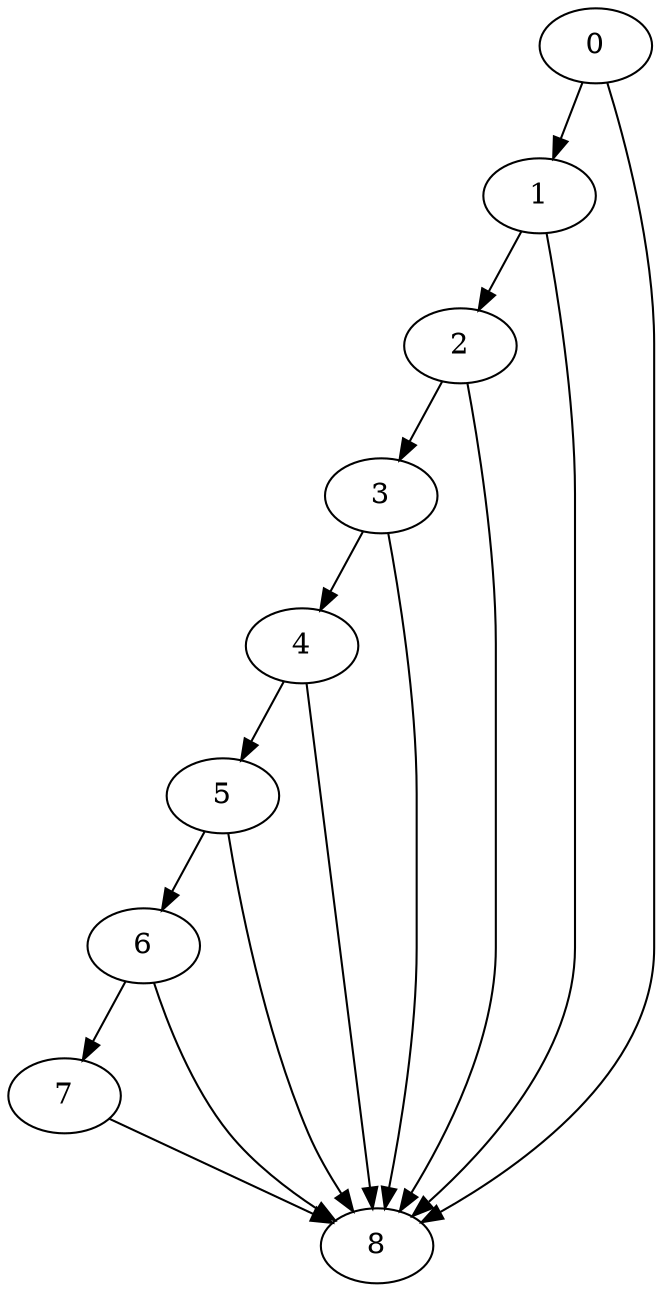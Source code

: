 digraph {
	0
	1
	2
	3
	4
	5
	6
	7
	8
	0 -> 1
	1 -> 2
	6 -> 7
	2 -> 8
	3 -> 8
	4 -> 8
	5 -> 8
	6 -> 8
	7 -> 8
	0 -> 8
	1 -> 8
	3 -> 4
	4 -> 5
	5 -> 6
	2 -> 3
}
